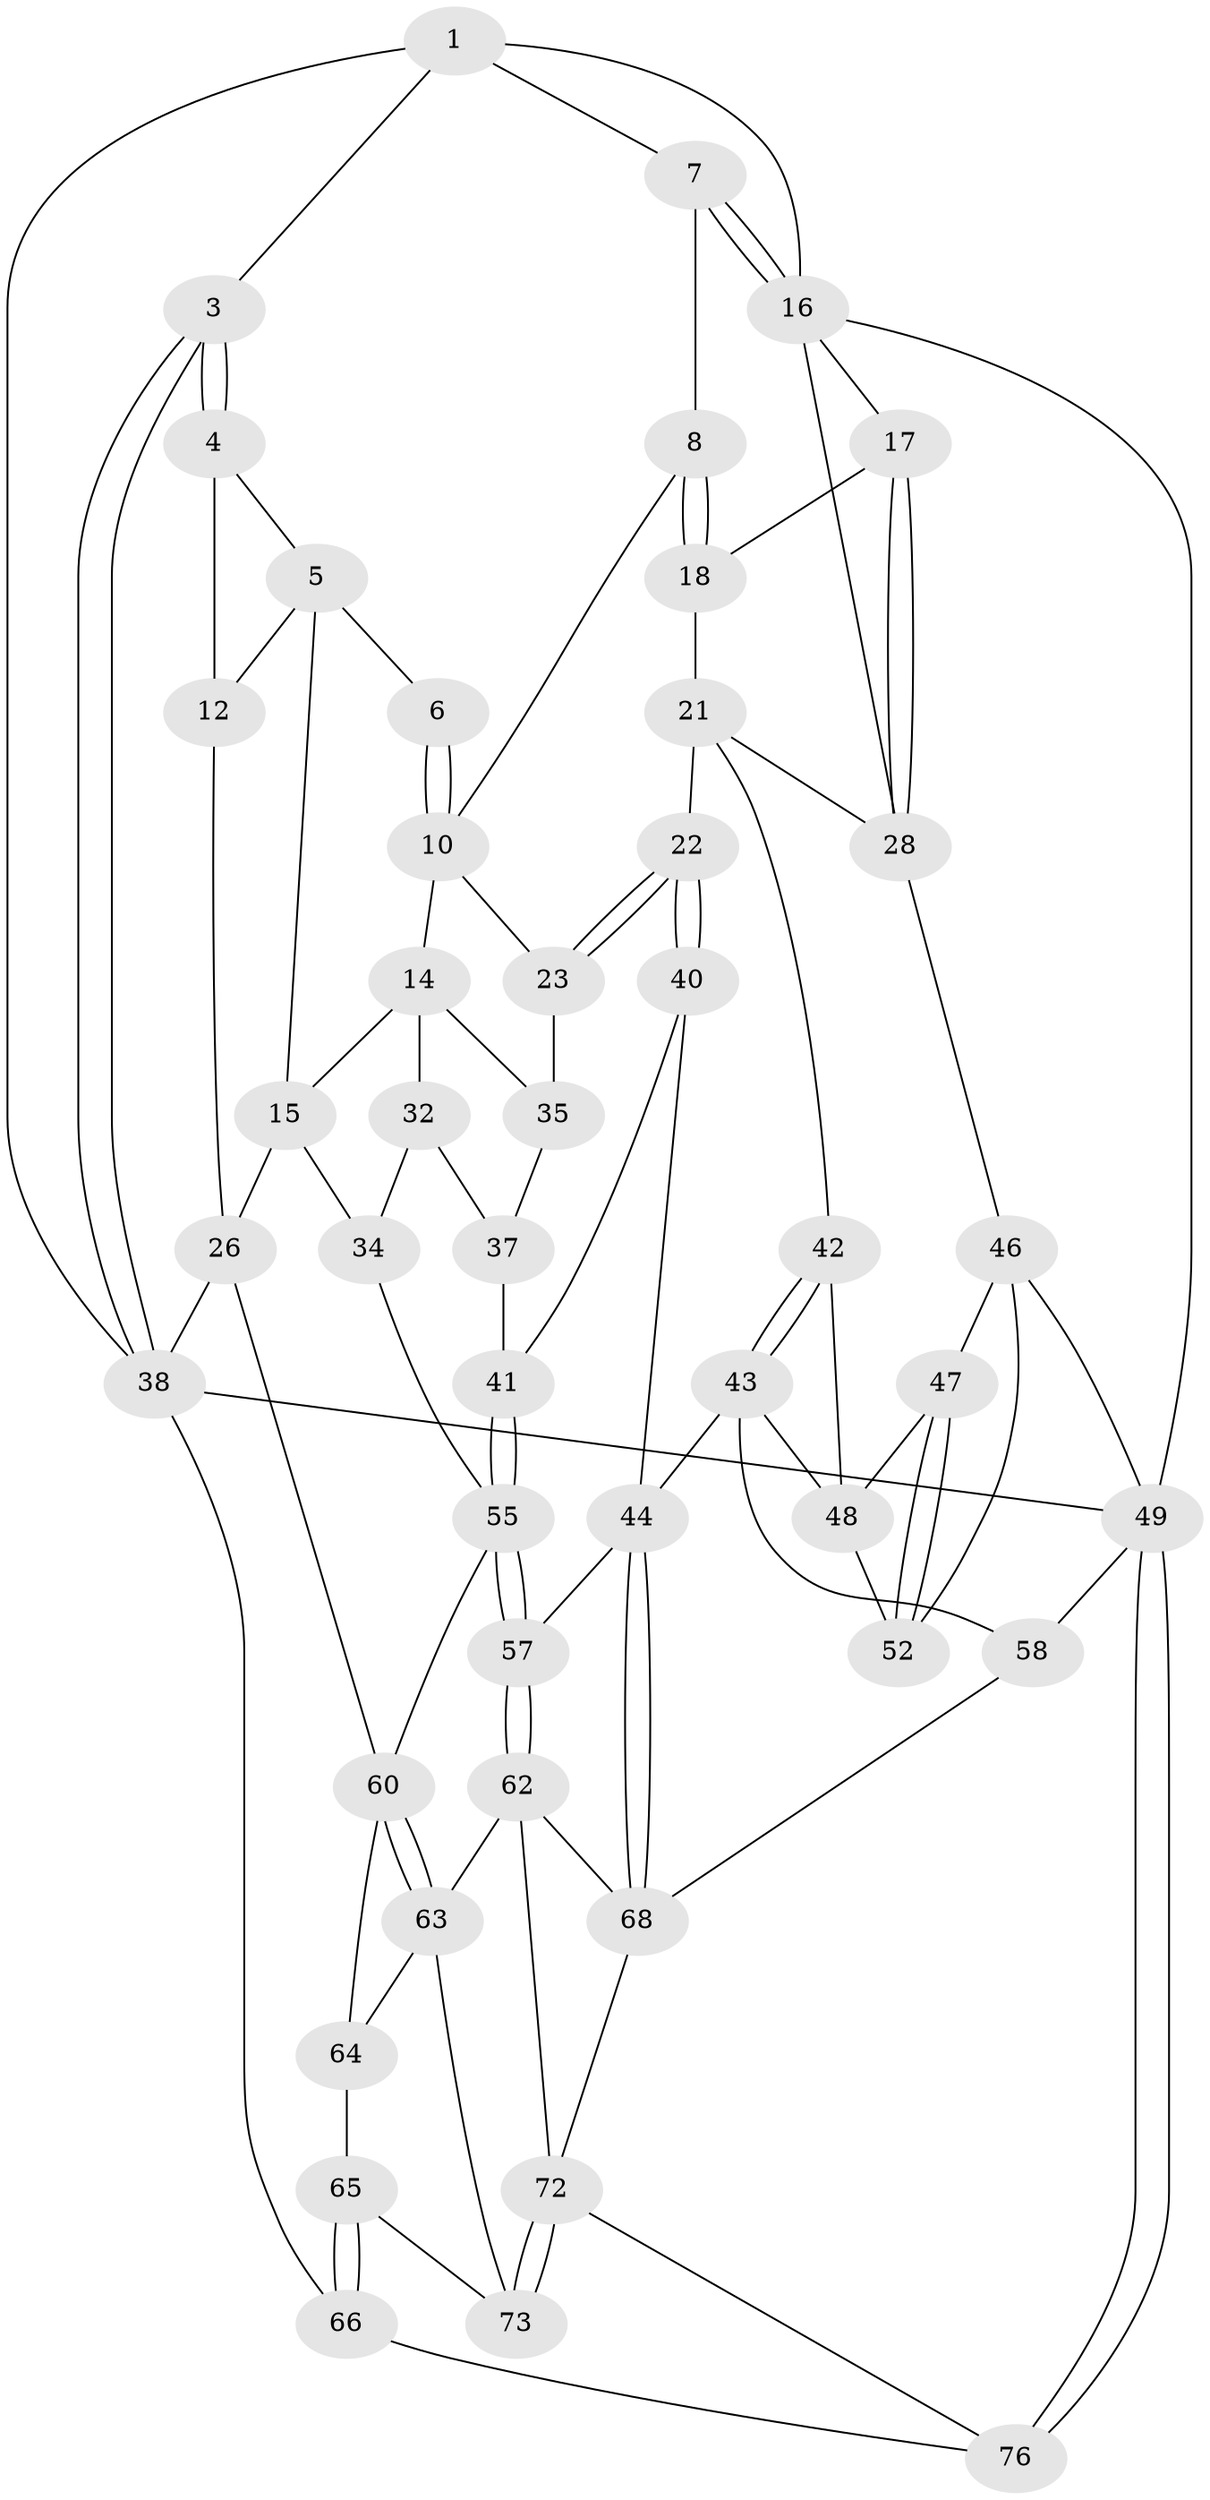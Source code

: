 // Generated by graph-tools (version 1.1) at 2025/52/02/27/25 19:52:39]
// undirected, 47 vertices, 100 edges
graph export_dot {
graph [start="1"]
  node [color=gray90,style=filled];
  1 [pos="+0.41637570186868+0",super="+2"];
  3 [pos="+0+0"];
  4 [pos="+0.07843397169893968+0.07270339870587762"];
  5 [pos="+0.26867660257127524+0.11445362681222948",super="+11"];
  6 [pos="+0.3933706194060445+0"];
  7 [pos="+0.8376217461632396+0"];
  8 [pos="+0.7483570538302583+0",super="+9"];
  10 [pos="+0.458679155385781+0.15620296179438004",super="+13"];
  12 [pos="+0.13817031801128787+0.29473636628635247"];
  14 [pos="+0.3730489774271499+0.21535071546167173",super="+31"];
  15 [pos="+0.33630201435999585+0.20376220192857816",super="+25"];
  16 [pos="+0.8386932750227183+0",super="+19"];
  17 [pos="+0.7619746908696613+0.26674876994442864"];
  18 [pos="+0.7083606970992007+0.2578334037011886",super="+20"];
  21 [pos="+0.5905241436617995+0.3493728805141561",super="+29"];
  22 [pos="+0.5610767733271559+0.3663359938536112"];
  23 [pos="+0.5513965860355723+0.36246152239075946",super="+24"];
  26 [pos="+0.12164730528558755+0.46471607181050584",super="+27"];
  28 [pos="+0.7996444430394809+0.31702035099900144",super="+30"];
  32 [pos="+0.3715628280477305+0.2892870129566625",super="+33"];
  34 [pos="+0.24410122921052774+0.4359848253384162"];
  35 [pos="+0.3999954294689244+0.3095383028740297",super="+36"];
  37 [pos="+0.3971041606934981+0.37896822476053427",super="+39"];
  38 [pos="+0+0.4768548117869369",super="+59"];
  40 [pos="+0.5524469820914191+0.39641455696669364"];
  41 [pos="+0.4863281458238748+0.48784603438448043"];
  42 [pos="+0.7710129987205513+0.43945913402512277"];
  43 [pos="+0.7440256414558525+0.5972204319568286",super="+54"];
  44 [pos="+0.7000073756870578+0.6217673666459242",super="+45"];
  46 [pos="+1+0.13946953425696906",super="+51"];
  47 [pos="+1+0.3335995102159927"];
  48 [pos="+0.8677158366006891+0.43778136844502014",super="+53"];
  49 [pos="+1+1",super="+50"];
  52 [pos="+0.9520697138442876+0.5193175918706868"];
  55 [pos="+0.47099207853212444+0.5497692084583629",super="+56"];
  57 [pos="+0.5679419832097984+0.6547887050361815"];
  58 [pos="+1+0.9188587040580141"];
  60 [pos="+0.38052998387286674+0.6080353651617139",super="+61"];
  62 [pos="+0.5470927939702628+0.6935825619649473",super="+69"];
  63 [pos="+0.47507303561735875+0.7433161524298794",super="+71"];
  64 [pos="+0.23934991516384857+0.702427797189801"];
  65 [pos="+0.23426783987810568+0.7118704644472514",super="+74"];
  66 [pos="+0.10140394140980576+0.9165182741292062",super="+67"];
  68 [pos="+0.722811619191154+0.7946743025375909",super="+70"];
  72 [pos="+0.5057989090414069+1",super="+75"];
  73 [pos="+0.44349587049518946+0.8971554296150043"];
  76 [pos="+0.5032006393965383+1"];
  1 -- 7;
  1 -- 3;
  1 -- 38;
  1 -- 16;
  3 -- 4;
  3 -- 4;
  3 -- 38;
  3 -- 38;
  4 -- 5;
  4 -- 12;
  5 -- 6;
  5 -- 12;
  5 -- 15;
  6 -- 10;
  6 -- 10;
  7 -- 8;
  7 -- 16;
  7 -- 16;
  8 -- 18 [weight=2];
  8 -- 18;
  8 -- 10;
  10 -- 14;
  10 -- 23;
  12 -- 26;
  14 -- 15;
  14 -- 32;
  14 -- 35;
  15 -- 26;
  15 -- 34;
  16 -- 17;
  16 -- 28;
  16 -- 49;
  17 -- 18;
  17 -- 28;
  17 -- 28;
  18 -- 21;
  21 -- 22;
  21 -- 42;
  21 -- 28;
  22 -- 23;
  22 -- 23;
  22 -- 40;
  22 -- 40;
  23 -- 35 [weight=2];
  26 -- 38;
  26 -- 60;
  28 -- 46;
  32 -- 37 [weight=2];
  32 -- 34;
  34 -- 55;
  35 -- 37;
  37 -- 41;
  38 -- 49;
  38 -- 66;
  40 -- 41;
  40 -- 44;
  41 -- 55;
  41 -- 55;
  42 -- 43;
  42 -- 43;
  42 -- 48;
  43 -- 44;
  43 -- 48;
  43 -- 58;
  44 -- 68;
  44 -- 68;
  44 -- 57;
  46 -- 47;
  46 -- 49;
  46 -- 52;
  47 -- 48;
  47 -- 52;
  47 -- 52;
  48 -- 52;
  49 -- 76;
  49 -- 76;
  49 -- 58;
  55 -- 57;
  55 -- 57;
  55 -- 60;
  57 -- 62;
  57 -- 62;
  58 -- 68;
  60 -- 63;
  60 -- 63;
  60 -- 64;
  62 -- 63;
  62 -- 72;
  62 -- 68;
  63 -- 64;
  63 -- 73;
  64 -- 65;
  65 -- 66 [weight=2];
  65 -- 66;
  65 -- 73;
  66 -- 76;
  68 -- 72;
  72 -- 73;
  72 -- 73;
  72 -- 76;
}

